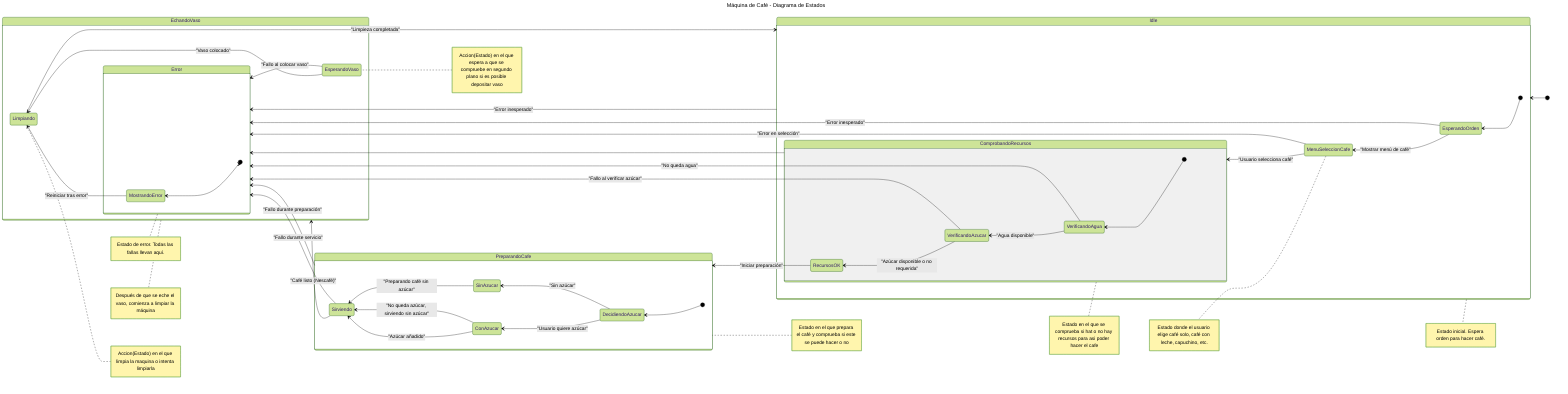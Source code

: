 ---
config:
  theme: forest
title: Máquina de Café - Diagrama de Estados
---
stateDiagram-v2
    direction RL
    state Idle {
        direction TB
        [*] --> EsperandoOrden
        EsperandoOrden --> MenuSeleccionCafe: "Mostrar menú de café"
        MenuSeleccionCafe --> ComprobandoRecursos: "Usuario selecciona café"
        state ComprobandoRecursos {
            direction TB
            [*] --> VerificandoAgua
            VerificandoAgua --> VerificandoAzucar: "Agua disponible"
            VerificandoAzucar --> RecursosOK: "Azúcar disponible o no requerida"
        }
    }
    state Error {
        direction TB
        [*] --> MostrandoError
    }
    state PreparandoCafe {
        direction TB
        [*] --> DecidiendoAzucar
        DecidiendoAzucar --> ConAzucar: "Usuario quiere azúcar"
        DecidiendoAzucar --> SinAzucar: "Sin azúcar"
        ConAzucar --> Sirviendo: "Azúcar añadido"
        SinAzucar --> Sirviendo: "Preparando café sin azúcar"
    }
    state EchandoVaso {
        direction TB
        EsperandoVaso --> Limpiando: "Vaso colocado"
        EsperandoVaso --> Error: "Fallo al colocar vaso"
    }
    [*] --> Idle
    Idle --> Error: "Error inesperado"
    MenuSeleccionCafe --> Error: "Error en selección"
    ComprobandoRecursos --> Error
    PreparandoCafe --> Error: "Fallo durante preparación"
    EchandoVaso --> Error
    MostrandoError --> Limpiando: "Reiniciar tras error"
    EsperandoOrden --> Error: "Error inesperado"
    VerificandoAgua --> Error: "No queda agua"
    VerificandoAzucar --> Error: "Fallo al verificar azúcar"
    RecursosOK --> PreparandoCafe: "Iniciar preparación"
    ConAzucar --> Sirviendo: "No queda azúcar, sirviendo sin azúcar"
    Sirviendo --> EchandoVaso: "Café listo (Nescafé)"
    Sirviendo --> Error: "Fallo durante servicio"
    Limpiando --> Idle: "Limpieza completada"
    note right of Error: Estado de error. Todas las fallas llevan aquí.
    note right of Idle: Estado inicial. Espera orden para hacer café.
    note right of EchandoVaso: Después de que se eche el vaso, comienza a limpiar la máquina
    note left of PreparandoCafe: Estado en el que prepara el café y comprueba si este se puede hacer o no
    note right of ComprobandoRecursos: Estado en el que se comprueba si hat o no hay recursos para asi poder hacer el cafe
    note left of Limpiando : Accion(Estado) en el que limpia la maquina o intenta limpiarla
    note left of EsperandoVaso : Accion(Estado) en el que espera a que se compruebe en segundo plano si es posible depositar vaso
    note right of MenuSeleccionCafe: Estado donde el usuario elige café solo, café con leche, capuchino, etc.
